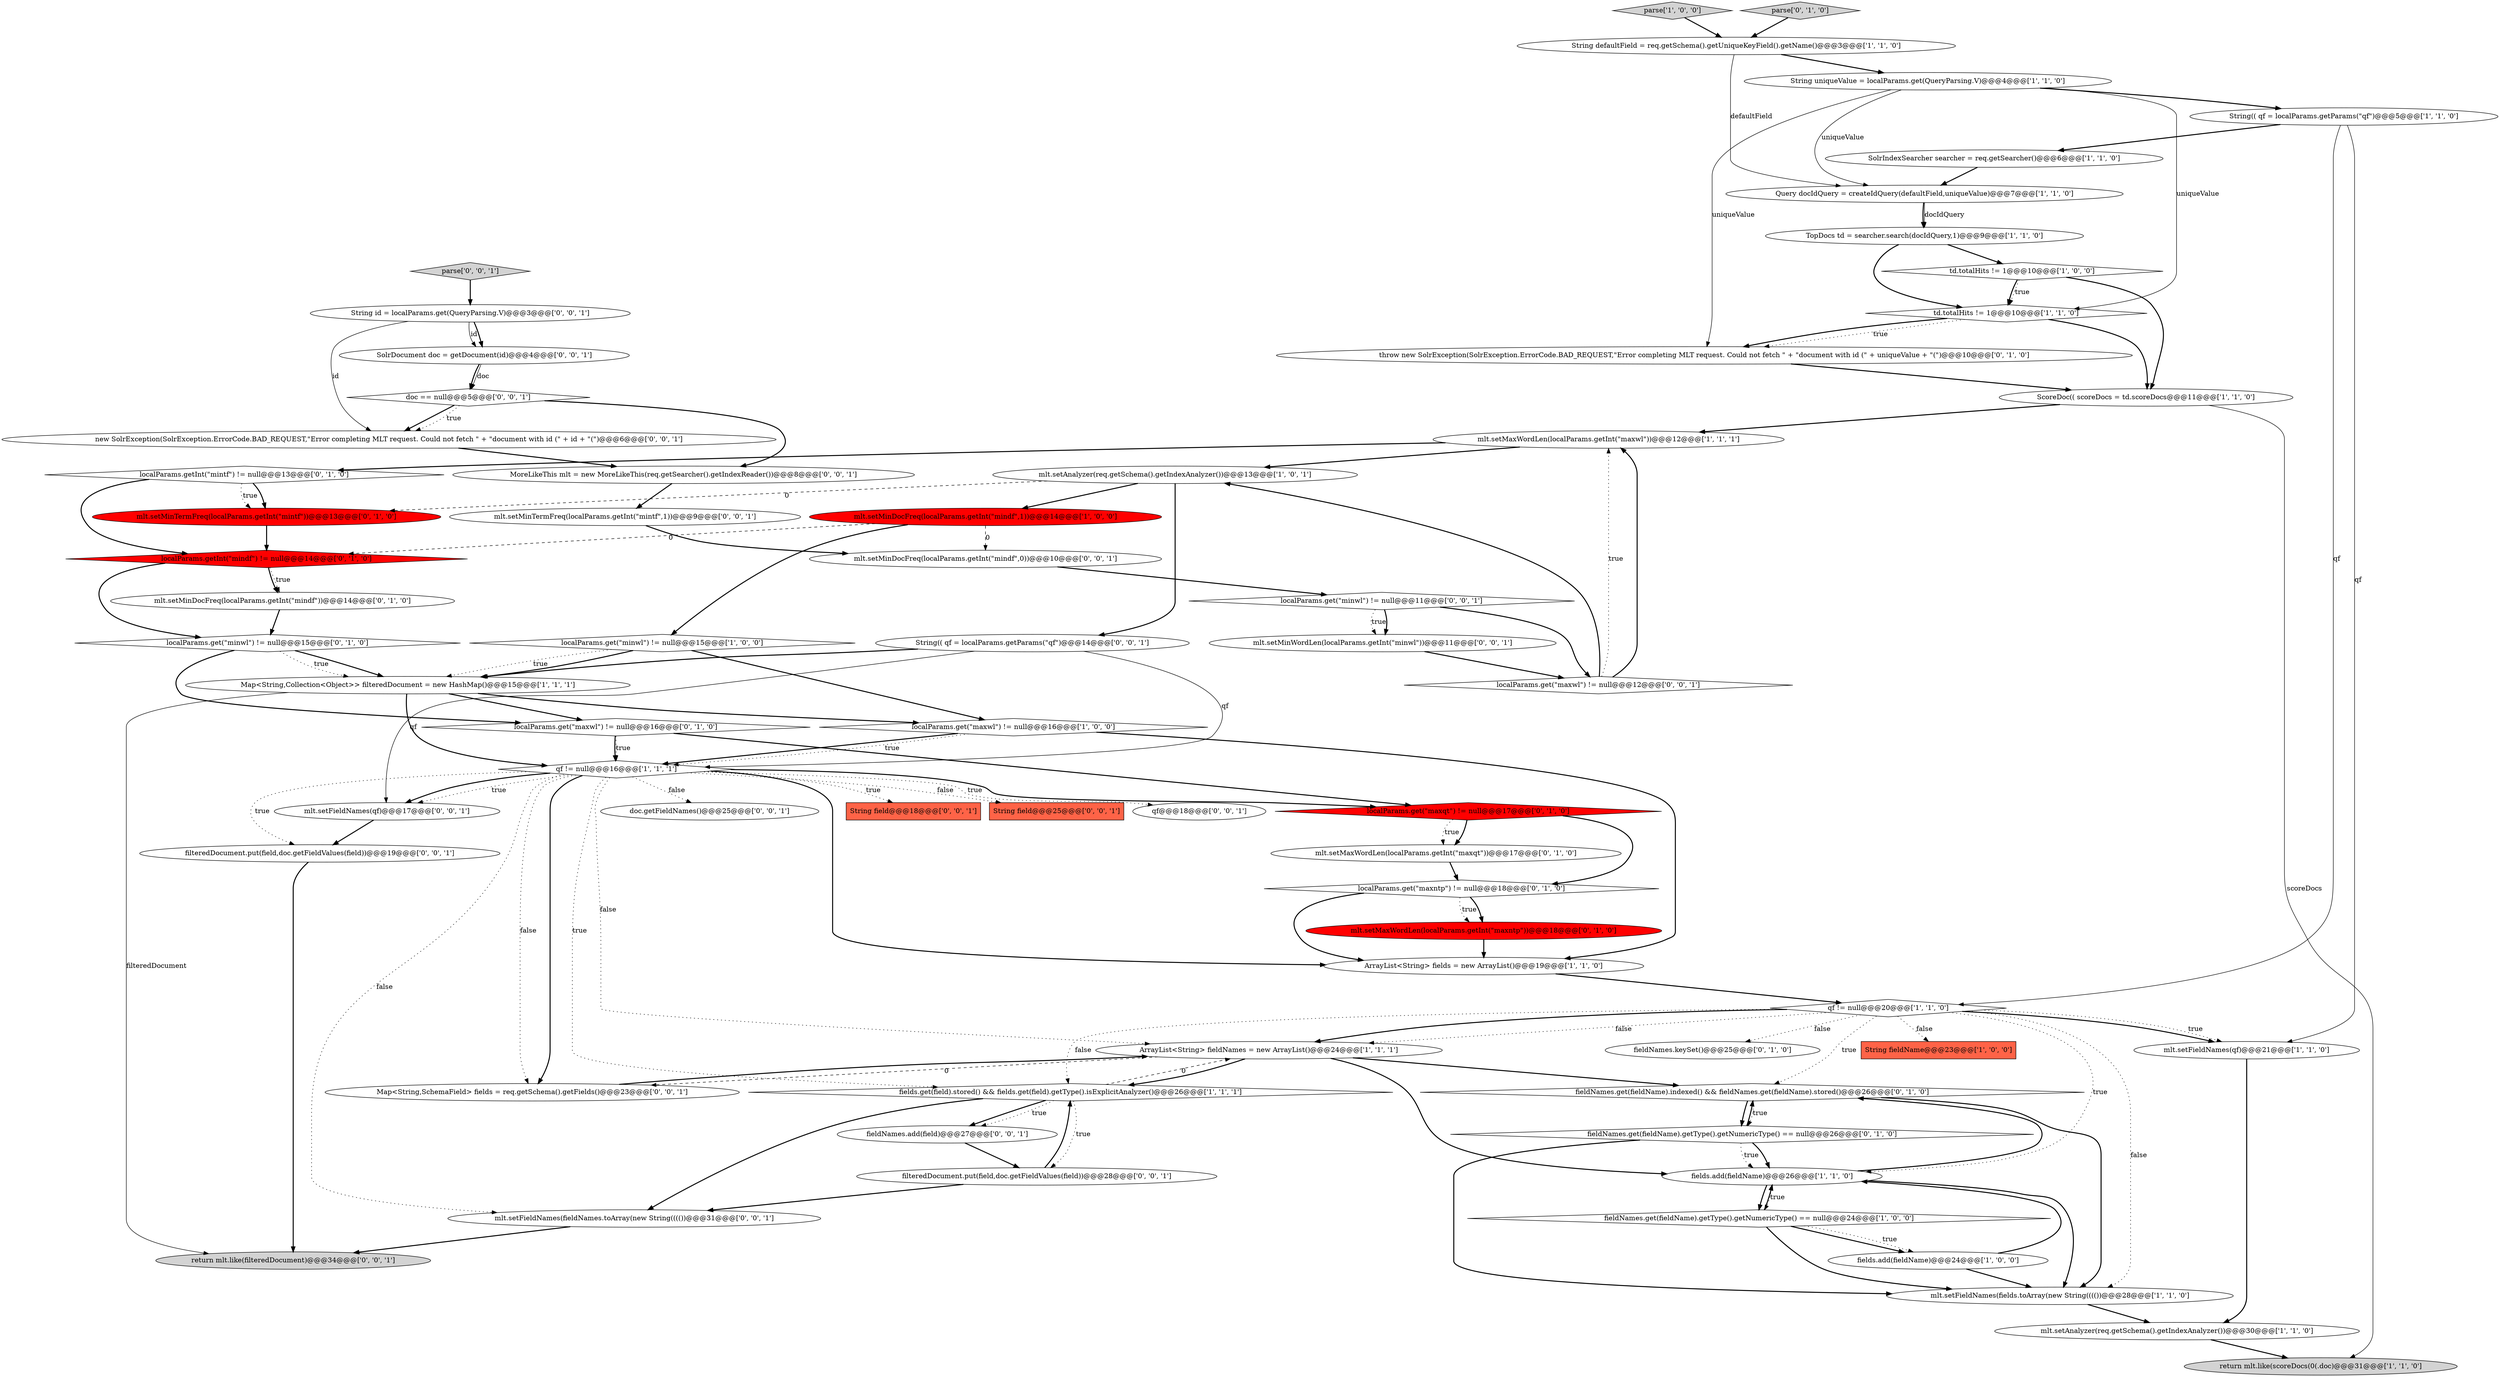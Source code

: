 digraph {
35 [style = filled, label = "localParams.getInt(\"mintf\") != null@@@13@@@['0', '1', '0']", fillcolor = white, shape = diamond image = "AAA0AAABBB2BBB"];
36 [style = filled, label = "localParams.get(\"minwl\") != null@@@15@@@['0', '1', '0']", fillcolor = white, shape = diamond image = "AAA0AAABBB2BBB"];
38 [style = filled, label = "fieldNames.get(fieldName).indexed() && fieldNames.get(fieldName).stored()@@@26@@@['0', '1', '0']", fillcolor = white, shape = diamond image = "AAA0AAABBB2BBB"];
24 [style = filled, label = "SolrIndexSearcher searcher = req.getSearcher()@@@6@@@['1', '1', '0']", fillcolor = white, shape = ellipse image = "AAA0AAABBB1BBB"];
42 [style = filled, label = "localParams.get(\"maxqt\") != null@@@17@@@['0', '1', '0']", fillcolor = red, shape = diamond image = "AAA1AAABBB2BBB"];
14 [style = filled, label = "ArrayList<String> fields = new ArrayList()@@@19@@@['1', '1', '0']", fillcolor = white, shape = ellipse image = "AAA0AAABBB1BBB"];
63 [style = filled, label = "new SolrException(SolrException.ErrorCode.BAD_REQUEST,\"Error completing MLT request. Could not fetch \" + \"document with id (\" + id + \"(\")@@@6@@@['0', '0', '1']", fillcolor = white, shape = ellipse image = "AAA0AAABBB3BBB"];
49 [style = filled, label = "mlt.setMinTermFreq(localParams.getInt(\"mintf\",1))@@@9@@@['0', '0', '1']", fillcolor = white, shape = ellipse image = "AAA0AAABBB3BBB"];
59 [style = filled, label = "String id = localParams.get(QueryParsing.V)@@@3@@@['0', '0', '1']", fillcolor = white, shape = ellipse image = "AAA0AAABBB3BBB"];
1 [style = filled, label = "td.totalHits != 1@@@10@@@['1', '0', '0']", fillcolor = white, shape = diamond image = "AAA0AAABBB1BBB"];
39 [style = filled, label = "localParams.getInt(\"mindf\") != null@@@14@@@['0', '1', '0']", fillcolor = red, shape = diamond image = "AAA1AAABBB2BBB"];
51 [style = filled, label = "fieldNames.add(field)@@@27@@@['0', '0', '1']", fillcolor = white, shape = ellipse image = "AAA0AAABBB3BBB"];
11 [style = filled, label = "return mlt.like(scoreDocs(0(.doc)@@@31@@@['1', '1', '0']", fillcolor = lightgray, shape = ellipse image = "AAA0AAABBB1BBB"];
17 [style = filled, label = "qf != null@@@20@@@['1', '1', '0']", fillcolor = white, shape = diamond image = "AAA0AAABBB1BBB"];
7 [style = filled, label = "parse['1', '0', '0']", fillcolor = lightgray, shape = diamond image = "AAA0AAABBB1BBB"];
50 [style = filled, label = "doc.getFieldNames()@@@25@@@['0', '0', '1']", fillcolor = white, shape = ellipse image = "AAA0AAABBB3BBB"];
65 [style = filled, label = "SolrDocument doc = getDocument(id)@@@4@@@['0', '0', '1']", fillcolor = white, shape = ellipse image = "AAA0AAABBB3BBB"];
12 [style = filled, label = "fields.add(fieldName)@@@24@@@['1', '0', '0']", fillcolor = white, shape = ellipse image = "AAA0AAABBB1BBB"];
18 [style = filled, label = "String fieldName@@@23@@@['1', '0', '0']", fillcolor = tomato, shape = box image = "AAA0AAABBB1BBB"];
56 [style = filled, label = "filteredDocument.put(field,doc.getFieldValues(field))@@@19@@@['0', '0', '1']", fillcolor = white, shape = ellipse image = "AAA0AAABBB3BBB"];
27 [style = filled, label = "mlt.setFieldNames(qf)@@@21@@@['1', '1', '0']", fillcolor = white, shape = ellipse image = "AAA0AAABBB1BBB"];
3 [style = filled, label = "mlt.setFieldNames(fields.toArray(new String(((())@@@28@@@['1', '1', '0']", fillcolor = white, shape = ellipse image = "AAA0AAABBB1BBB"];
60 [style = filled, label = "String(( qf = localParams.getParams(\"qf\")@@@14@@@['0', '0', '1']", fillcolor = white, shape = ellipse image = "AAA0AAABBB3BBB"];
5 [style = filled, label = "TopDocs td = searcher.search(docIdQuery,1)@@@9@@@['1', '1', '0']", fillcolor = white, shape = ellipse image = "AAA0AAABBB1BBB"];
57 [style = filled, label = "localParams.get(\"maxwl\") != null@@@12@@@['0', '0', '1']", fillcolor = white, shape = diamond image = "AAA0AAABBB3BBB"];
20 [style = filled, label = "Map<String,Collection<Object>> filteredDocument = new HashMap()@@@15@@@['1', '1', '1']", fillcolor = white, shape = ellipse image = "AAA0AAABBB1BBB"];
46 [style = filled, label = "MoreLikeThis mlt = new MoreLikeThis(req.getSearcher().getIndexReader())@@@8@@@['0', '0', '1']", fillcolor = white, shape = ellipse image = "AAA0AAABBB3BBB"];
6 [style = filled, label = "String defaultField = req.getSchema().getUniqueKeyField().getName()@@@3@@@['1', '1', '0']", fillcolor = white, shape = ellipse image = "AAA0AAABBB1BBB"];
53 [style = filled, label = "mlt.setMinWordLen(localParams.getInt(\"minwl\"))@@@11@@@['0', '0', '1']", fillcolor = white, shape = ellipse image = "AAA0AAABBB3BBB"];
40 [style = filled, label = "mlt.setMaxWordLen(localParams.getInt(\"maxntp\"))@@@18@@@['0', '1', '0']", fillcolor = red, shape = ellipse image = "AAA1AAABBB2BBB"];
13 [style = filled, label = "localParams.get(\"minwl\") != null@@@15@@@['1', '0', '0']", fillcolor = white, shape = diamond image = "AAA0AAABBB1BBB"];
9 [style = filled, label = "ArrayList<String> fieldNames = new ArrayList()@@@24@@@['1', '1', '1']", fillcolor = white, shape = ellipse image = "AAA0AAABBB1BBB"];
45 [style = filled, label = "return mlt.like(filteredDocument)@@@34@@@['0', '0', '1']", fillcolor = lightgray, shape = ellipse image = "AAA0AAABBB3BBB"];
37 [style = filled, label = "localParams.get(\"maxntp\") != null@@@18@@@['0', '1', '0']", fillcolor = white, shape = diamond image = "AAA0AAABBB2BBB"];
47 [style = filled, label = "localParams.get(\"minwl\") != null@@@11@@@['0', '0', '1']", fillcolor = white, shape = diamond image = "AAA0AAABBB3BBB"];
15 [style = filled, label = "fields.add(fieldName)@@@26@@@['1', '1', '0']", fillcolor = white, shape = ellipse image = "AAA0AAABBB1BBB"];
28 [style = filled, label = "mlt.setMaxWordLen(localParams.getInt(\"maxwl\"))@@@12@@@['1', '1', '1']", fillcolor = white, shape = ellipse image = "AAA0AAABBB1BBB"];
66 [style = filled, label = "String field@@@18@@@['0', '0', '1']", fillcolor = tomato, shape = box image = "AAA0AAABBB3BBB"];
19 [style = filled, label = "mlt.setMinDocFreq(localParams.getInt(\"mindf\",1))@@@14@@@['1', '0', '0']", fillcolor = red, shape = ellipse image = "AAA1AAABBB1BBB"];
41 [style = filled, label = "mlt.setMaxWordLen(localParams.getInt(\"maxqt\"))@@@17@@@['0', '1', '0']", fillcolor = white, shape = ellipse image = "AAA0AAABBB2BBB"];
44 [style = filled, label = "parse['0', '0', '1']", fillcolor = lightgray, shape = diamond image = "AAA0AAABBB3BBB"];
54 [style = filled, label = "filteredDocument.put(field,doc.getFieldValues(field))@@@28@@@['0', '0', '1']", fillcolor = white, shape = ellipse image = "AAA0AAABBB3BBB"];
55 [style = filled, label = "mlt.setFieldNames(qf)@@@17@@@['0', '0', '1']", fillcolor = white, shape = ellipse image = "AAA0AAABBB3BBB"];
58 [style = filled, label = "mlt.setMinDocFreq(localParams.getInt(\"mindf\",0))@@@10@@@['0', '0', '1']", fillcolor = white, shape = ellipse image = "AAA0AAABBB3BBB"];
33 [style = filled, label = "fieldNames.get(fieldName).getType().getNumericType() == null@@@26@@@['0', '1', '0']", fillcolor = white, shape = diamond image = "AAA0AAABBB2BBB"];
26 [style = filled, label = "qf != null@@@16@@@['1', '1', '1']", fillcolor = white, shape = diamond image = "AAA0AAABBB1BBB"];
0 [style = filled, label = "String uniqueValue = localParams.get(QueryParsing.V)@@@4@@@['1', '1', '0']", fillcolor = white, shape = ellipse image = "AAA0AAABBB1BBB"];
48 [style = filled, label = "String field@@@25@@@['0', '0', '1']", fillcolor = tomato, shape = box image = "AAA0AAABBB3BBB"];
22 [style = filled, label = "mlt.setAnalyzer(req.getSchema().getIndexAnalyzer())@@@30@@@['1', '1', '0']", fillcolor = white, shape = ellipse image = "AAA0AAABBB1BBB"];
62 [style = filled, label = "qf@@@18@@@['0', '0', '1']", fillcolor = white, shape = ellipse image = "AAA0AAABBB3BBB"];
23 [style = filled, label = "fields.get(field).stored() && fields.get(field).getType().isExplicitAnalyzer()@@@26@@@['1', '1', '1']", fillcolor = white, shape = diamond image = "AAA0AAABBB1BBB"];
32 [style = filled, label = "parse['0', '1', '0']", fillcolor = lightgray, shape = diamond image = "AAA0AAABBB2BBB"];
61 [style = filled, label = "doc == null@@@5@@@['0', '0', '1']", fillcolor = white, shape = diamond image = "AAA0AAABBB3BBB"];
8 [style = filled, label = "String(( qf = localParams.getParams(\"qf\")@@@5@@@['1', '1', '0']", fillcolor = white, shape = ellipse image = "AAA0AAABBB1BBB"];
34 [style = filled, label = "localParams.get(\"maxwl\") != null@@@16@@@['0', '1', '0']", fillcolor = white, shape = diamond image = "AAA0AAABBB2BBB"];
10 [style = filled, label = "localParams.get(\"maxwl\") != null@@@16@@@['1', '0', '0']", fillcolor = white, shape = diamond image = "AAA0AAABBB1BBB"];
2 [style = filled, label = "td.totalHits != 1@@@10@@@['1', '1', '0']", fillcolor = white, shape = diamond image = "AAA0AAABBB1BBB"];
25 [style = filled, label = "ScoreDoc(( scoreDocs = td.scoreDocs@@@11@@@['1', '1', '0']", fillcolor = white, shape = ellipse image = "AAA0AAABBB1BBB"];
16 [style = filled, label = "Query docIdQuery = createIdQuery(defaultField,uniqueValue)@@@7@@@['1', '1', '0']", fillcolor = white, shape = ellipse image = "AAA0AAABBB1BBB"];
4 [style = filled, label = "fieldNames.get(fieldName).getType().getNumericType() == null@@@24@@@['1', '0', '0']", fillcolor = white, shape = diamond image = "AAA0AAABBB1BBB"];
31 [style = filled, label = "fieldNames.keySet()@@@25@@@['0', '1', '0']", fillcolor = white, shape = ellipse image = "AAA0AAABBB2BBB"];
21 [style = filled, label = "mlt.setAnalyzer(req.getSchema().getIndexAnalyzer())@@@13@@@['1', '0', '1']", fillcolor = white, shape = ellipse image = "AAA0AAABBB1BBB"];
29 [style = filled, label = "throw new SolrException(SolrException.ErrorCode.BAD_REQUEST,\"Error completing MLT request. Could not fetch \" + \"document with id (\" + uniqueValue + \"(\")@@@10@@@['0', '1', '0']", fillcolor = white, shape = ellipse image = "AAA0AAABBB2BBB"];
30 [style = filled, label = "mlt.setMinDocFreq(localParams.getInt(\"mindf\"))@@@14@@@['0', '1', '0']", fillcolor = white, shape = ellipse image = "AAA0AAABBB2BBB"];
64 [style = filled, label = "mlt.setFieldNames(fieldNames.toArray(new String(((())@@@31@@@['0', '0', '1']", fillcolor = white, shape = ellipse image = "AAA0AAABBB3BBB"];
43 [style = filled, label = "mlt.setMinTermFreq(localParams.getInt(\"mintf\"))@@@13@@@['0', '1', '0']", fillcolor = red, shape = ellipse image = "AAA1AAABBB2BBB"];
52 [style = filled, label = "Map<String,SchemaField> fields = req.getSchema().getFields()@@@23@@@['0', '0', '1']", fillcolor = white, shape = ellipse image = "AAA0AAABBB3BBB"];
42->41 [style = bold, label=""];
59->65 [style = solid, label="id"];
23->51 [style = bold, label=""];
20->26 [style = bold, label=""];
17->9 [style = bold, label=""];
13->20 [style = dotted, label="true"];
4->15 [style = bold, label=""];
9->52 [style = dashed, label="0"];
14->17 [style = bold, label=""];
30->36 [style = bold, label=""];
61->46 [style = bold, label=""];
35->43 [style = bold, label=""];
47->53 [style = dotted, label="true"];
36->20 [style = bold, label=""];
32->6 [style = bold, label=""];
34->26 [style = dotted, label="true"];
36->20 [style = dotted, label="true"];
26->56 [style = dotted, label="true"];
28->21 [style = bold, label=""];
17->15 [style = dotted, label="true"];
34->26 [style = bold, label=""];
0->8 [style = bold, label=""];
19->58 [style = dashed, label="0"];
17->27 [style = bold, label=""];
6->16 [style = solid, label="defaultField"];
9->38 [style = bold, label=""];
2->25 [style = bold, label=""];
59->63 [style = solid, label="id"];
17->27 [style = dotted, label="true"];
38->33 [style = dotted, label="true"];
26->66 [style = dotted, label="true"];
17->38 [style = dotted, label="true"];
47->53 [style = bold, label=""];
4->3 [style = bold, label=""];
15->38 [style = bold, label=""];
26->42 [style = bold, label=""];
25->28 [style = bold, label=""];
33->3 [style = bold, label=""];
21->19 [style = bold, label=""];
2->29 [style = dotted, label="true"];
10->14 [style = bold, label=""];
33->15 [style = bold, label=""];
49->58 [style = bold, label=""];
52->9 [style = bold, label=""];
51->54 [style = bold, label=""];
20->34 [style = bold, label=""];
41->37 [style = bold, label=""];
26->14 [style = bold, label=""];
26->55 [style = dotted, label="true"];
10->26 [style = bold, label=""];
26->23 [style = dotted, label="true"];
34->42 [style = bold, label=""];
27->22 [style = bold, label=""];
47->57 [style = bold, label=""];
5->1 [style = bold, label=""];
64->45 [style = bold, label=""];
28->35 [style = bold, label=""];
23->51 [style = dotted, label="true"];
19->13 [style = bold, label=""];
20->45 [style = solid, label="filteredDocument"];
57->21 [style = bold, label=""];
17->9 [style = dotted, label="false"];
7->6 [style = bold, label=""];
23->64 [style = bold, label=""];
10->26 [style = dotted, label="true"];
21->60 [style = bold, label=""];
65->61 [style = bold, label=""];
26->62 [style = dotted, label="true"];
17->23 [style = dotted, label="false"];
38->33 [style = bold, label=""];
61->63 [style = bold, label=""];
22->11 [style = bold, label=""];
0->29 [style = solid, label="uniqueValue"];
8->24 [style = bold, label=""];
13->10 [style = bold, label=""];
54->64 [style = bold, label=""];
26->50 [style = dotted, label="false"];
60->20 [style = bold, label=""];
42->37 [style = bold, label=""];
8->17 [style = solid, label="qf"];
57->28 [style = dotted, label="true"];
23->9 [style = dashed, label="0"];
35->39 [style = bold, label=""];
59->65 [style = bold, label=""];
26->52 [style = dotted, label="false"];
39->30 [style = dotted, label="true"];
65->61 [style = solid, label="doc"];
15->3 [style = bold, label=""];
8->27 [style = solid, label="qf"];
38->3 [style = bold, label=""];
42->41 [style = dotted, label="true"];
26->55 [style = bold, label=""];
26->52 [style = bold, label=""];
17->3 [style = dotted, label="false"];
56->45 [style = bold, label=""];
63->46 [style = bold, label=""];
19->39 [style = dashed, label="0"];
26->64 [style = dotted, label="false"];
26->48 [style = dotted, label="false"];
16->5 [style = bold, label=""];
4->12 [style = bold, label=""];
40->14 [style = bold, label=""];
16->5 [style = solid, label="docIdQuery"];
1->2 [style = bold, label=""];
12->3 [style = bold, label=""];
35->43 [style = dotted, label="true"];
4->12 [style = dotted, label="true"];
61->63 [style = dotted, label="true"];
43->39 [style = bold, label=""];
1->25 [style = bold, label=""];
36->34 [style = bold, label=""];
54->23 [style = bold, label=""];
21->43 [style = dashed, label="0"];
23->54 [style = dotted, label="true"];
17->31 [style = dotted, label="false"];
57->28 [style = bold, label=""];
53->57 [style = bold, label=""];
60->26 [style = solid, label="qf"];
46->49 [style = bold, label=""];
60->55 [style = solid, label="qf"];
12->15 [style = bold, label=""];
29->25 [style = bold, label=""];
6->0 [style = bold, label=""];
3->22 [style = bold, label=""];
25->11 [style = solid, label="scoreDocs"];
26->9 [style = dotted, label="false"];
15->4 [style = dotted, label="true"];
55->56 [style = bold, label=""];
20->10 [style = bold, label=""];
39->30 [style = bold, label=""];
9->23 [style = bold, label=""];
24->16 [style = bold, label=""];
37->14 [style = bold, label=""];
5->2 [style = bold, label=""];
58->47 [style = bold, label=""];
33->15 [style = dotted, label="true"];
9->15 [style = bold, label=""];
0->16 [style = solid, label="uniqueValue"];
15->4 [style = bold, label=""];
17->18 [style = dotted, label="false"];
33->38 [style = bold, label=""];
0->2 [style = solid, label="uniqueValue"];
37->40 [style = dotted, label="true"];
1->2 [style = dotted, label="true"];
2->29 [style = bold, label=""];
39->36 [style = bold, label=""];
37->40 [style = bold, label=""];
44->59 [style = bold, label=""];
13->20 [style = bold, label=""];
}
